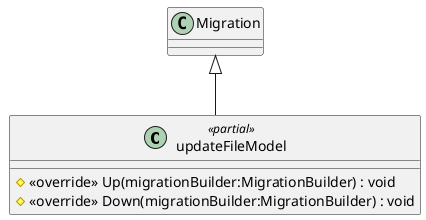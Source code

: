 @startuml
class updateFileModel <<partial>> {
    # <<override>> Up(migrationBuilder:MigrationBuilder) : void
    # <<override>> Down(migrationBuilder:MigrationBuilder) : void
}
Migration <|-- updateFileModel
@enduml
